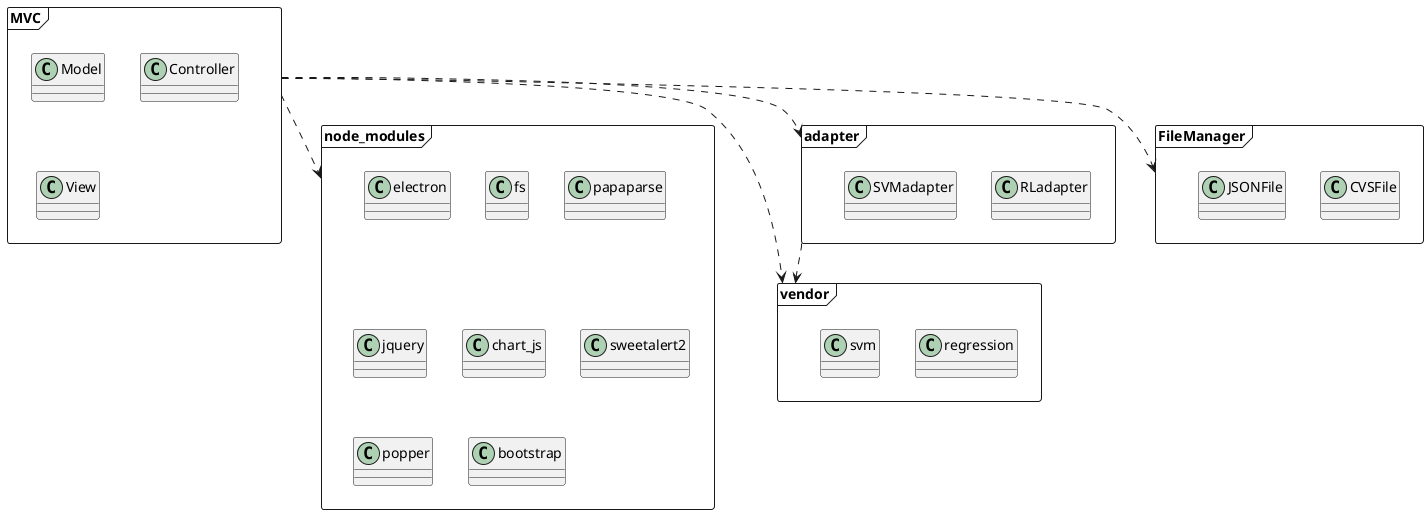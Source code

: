 @startuml

package node_modules <<Frame>> {
  class electron
  class fs
  class papaparse
  class jquery
  class chart_js
  class sweetalert2
  class popper
  class bootstrap
}

package vendor <<Frame>> {
  class regression
  class svm
}

package adapter <<Frame>> {
  class RLadapter
  Class SVMadapter
}

package FileManager <<Frame>> {
  class CVSFile
  class JSONFile
}

package MVC <<Frame>> {
  class Model 
  class Controller
  class View
}

MVC ..> vendor
MVC ..> FileManager
MVC ..> node_modules
MVC ..> adapter
adapter ..> vendor

@enduml